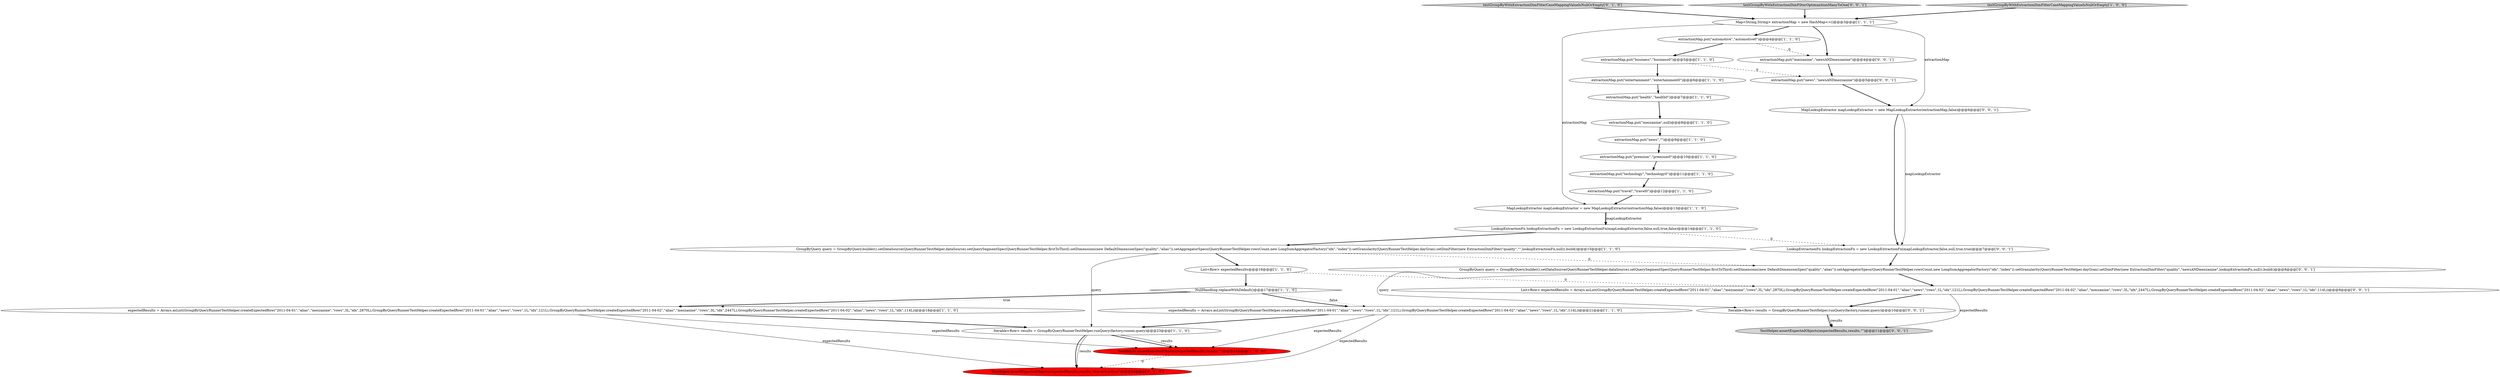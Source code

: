 digraph {
20 [style = filled, label = "testGroupByWithExtractionDimFilterCaseMappingValueIsNullOrEmpty['0', '1', '0']", fillcolor = lightgray, shape = diamond image = "AAA0AAABBB2BBB"];
21 [style = filled, label = "TestHelper.assertExpectedObjects(expectedResults,results,\"dim-extraction\")@@@24@@@['0', '1', '0']", fillcolor = red, shape = ellipse image = "AAA1AAABBB2BBB"];
15 [style = filled, label = "GroupByQuery query = GroupByQuery.builder().setDataSource(QueryRunnerTestHelper.dataSource).setQuerySegmentSpec(QueryRunnerTestHelper.firstToThird).setDimensions(new DefaultDimensionSpec(\"quality\",\"alias\")).setAggregatorSpecs(QueryRunnerTestHelper.rowsCount,new LongSumAggregatorFactory(\"idx\",\"index\")).setGranularity(QueryRunnerTestHelper.dayGran).setDimFilter(new ExtractionDimFilter(\"quality\",\"\",lookupExtractionFn,null)).build()@@@15@@@['1', '1', '0']", fillcolor = white, shape = ellipse image = "AAA0AAABBB1BBB"];
1 [style = filled, label = "extractionMap.put(\"business\",\"business0\")@@@5@@@['1', '1', '0']", fillcolor = white, shape = ellipse image = "AAA0AAABBB1BBB"];
0 [style = filled, label = "extractionMap.put(\"news\",\"\")@@@9@@@['1', '1', '0']", fillcolor = white, shape = ellipse image = "AAA0AAABBB1BBB"];
14 [style = filled, label = "LookupExtractionFn lookupExtractionFn = new LookupExtractionFn(mapLookupExtractor,false,null,true,false)@@@14@@@['1', '1', '0']", fillcolor = white, shape = ellipse image = "AAA0AAABBB1BBB"];
4 [style = filled, label = "extractionMap.put(\"entertainment\",\"entertainment0\")@@@6@@@['1', '1', '0']", fillcolor = white, shape = ellipse image = "AAA0AAABBB1BBB"];
5 [style = filled, label = "Iterable<Row> results = GroupByQueryRunnerTestHelper.runQuery(factory,runner,query)@@@23@@@['1', '1', '0']", fillcolor = white, shape = ellipse image = "AAA0AAABBB1BBB"];
3 [style = filled, label = "TestHelper.assertExpectedObjects(expectedResults,results,\"\")@@@24@@@['1', '0', '0']", fillcolor = red, shape = ellipse image = "AAA1AAABBB1BBB"];
23 [style = filled, label = "extractionMap.put(\"mezzanine\",\"newsANDmezzanine\")@@@4@@@['0', '0', '1']", fillcolor = white, shape = ellipse image = "AAA0AAABBB3BBB"];
25 [style = filled, label = "extractionMap.put(\"news\",\"newsANDmezzanine\")@@@5@@@['0', '0', '1']", fillcolor = white, shape = ellipse image = "AAA0AAABBB3BBB"];
9 [style = filled, label = "extractionMap.put(\"health\",\"health0\")@@@7@@@['1', '1', '0']", fillcolor = white, shape = ellipse image = "AAA0AAABBB1BBB"];
26 [style = filled, label = "List<Row> expectedResults = Arrays.asList(GroupByQueryRunnerTestHelper.createExpectedRow(\"2011-04-01\",\"alias\",\"mezzanine\",\"rows\",3L,\"idx\",2870L),GroupByQueryRunnerTestHelper.createExpectedRow(\"2011-04-01\",\"alias\",\"news\",\"rows\",1L,\"idx\",121L),GroupByQueryRunnerTestHelper.createExpectedRow(\"2011-04-02\",\"alias\",\"mezzanine\",\"rows\",3L,\"idx\",2447L),GroupByQueryRunnerTestHelper.createExpectedRow(\"2011-04-02\",\"alias\",\"news\",\"rows\",1L,\"idx\",114L))@@@9@@@['0', '0', '1']", fillcolor = white, shape = ellipse image = "AAA0AAABBB3BBB"];
11 [style = filled, label = "List<Row> expectedResults@@@16@@@['1', '1', '0']", fillcolor = white, shape = ellipse image = "AAA0AAABBB1BBB"];
24 [style = filled, label = "LookupExtractionFn lookupExtractionFn = new LookupExtractionFn(mapLookupExtractor,false,null,true,true)@@@7@@@['0', '0', '1']", fillcolor = white, shape = ellipse image = "AAA0AAABBB3BBB"];
19 [style = filled, label = "extractionMap.put(\"technology\",\"technology0\")@@@11@@@['1', '1', '0']", fillcolor = white, shape = ellipse image = "AAA0AAABBB1BBB"];
10 [style = filled, label = "MapLookupExtractor mapLookupExtractor = new MapLookupExtractor(extractionMap,false)@@@13@@@['1', '1', '0']", fillcolor = white, shape = ellipse image = "AAA0AAABBB1BBB"];
28 [style = filled, label = "testGroupByWithExtractionDimFilterOptimazitionManyToOne['0', '0', '1']", fillcolor = lightgray, shape = diamond image = "AAA0AAABBB3BBB"];
18 [style = filled, label = "testGroupByWithExtractionDimFilterCaseMappingValueIsNullOrEmpty['1', '0', '0']", fillcolor = lightgray, shape = diamond image = "AAA0AAABBB1BBB"];
17 [style = filled, label = "extractionMap.put(\"travel\",\"travel0\")@@@12@@@['1', '1', '0']", fillcolor = white, shape = ellipse image = "AAA0AAABBB1BBB"];
12 [style = filled, label = "extractionMap.put(\"automotive\",\"automotive0\")@@@4@@@['1', '1', '0']", fillcolor = white, shape = ellipse image = "AAA0AAABBB1BBB"];
27 [style = filled, label = "Iterable<Row> results = GroupByQueryRunnerTestHelper.runQuery(factory,runner,query)@@@10@@@['0', '0', '1']", fillcolor = white, shape = ellipse image = "AAA0AAABBB3BBB"];
16 [style = filled, label = "expectedResults = Arrays.asList(GroupByQueryRunnerTestHelper.createExpectedRow(\"2011-04-01\",\"alias\",\"news\",\"rows\",1L,\"idx\",121L),GroupByQueryRunnerTestHelper.createExpectedRow(\"2011-04-02\",\"alias\",\"news\",\"rows\",1L,\"idx\",114L))@@@21@@@['1', '1', '0']", fillcolor = white, shape = ellipse image = "AAA0AAABBB1BBB"];
22 [style = filled, label = "TestHelper.assertExpectedObjects(expectedResults,results,\"\")@@@11@@@['0', '0', '1']", fillcolor = lightgray, shape = ellipse image = "AAA0AAABBB3BBB"];
29 [style = filled, label = "MapLookupExtractor mapLookupExtractor = new MapLookupExtractor(extractionMap,false)@@@6@@@['0', '0', '1']", fillcolor = white, shape = ellipse image = "AAA0AAABBB3BBB"];
6 [style = filled, label = "extractionMap.put(\"mezzanine\",null)@@@8@@@['1', '1', '0']", fillcolor = white, shape = ellipse image = "AAA0AAABBB1BBB"];
7 [style = filled, label = "NullHandling.replaceWithDefault()@@@17@@@['1', '1', '0']", fillcolor = white, shape = diamond image = "AAA0AAABBB1BBB"];
30 [style = filled, label = "GroupByQuery query = GroupByQuery.builder().setDataSource(QueryRunnerTestHelper.dataSource).setQuerySegmentSpec(QueryRunnerTestHelper.firstToThird).setDimensions(new DefaultDimensionSpec(\"quality\",\"alias\")).setAggregatorSpecs(QueryRunnerTestHelper.rowsCount,new LongSumAggregatorFactory(\"idx\",\"index\")).setGranularity(QueryRunnerTestHelper.dayGran).setDimFilter(new ExtractionDimFilter(\"quality\",\"newsANDmezzanine\",lookupExtractionFn,null)).build()@@@8@@@['0', '0', '1']", fillcolor = white, shape = ellipse image = "AAA0AAABBB3BBB"];
2 [style = filled, label = "extractionMap.put(\"premium\",\"premium0\")@@@10@@@['1', '1', '0']", fillcolor = white, shape = ellipse image = "AAA0AAABBB1BBB"];
8 [style = filled, label = "Map<String,String> extractionMap = new HashMap<>()@@@3@@@['1', '1', '1']", fillcolor = white, shape = ellipse image = "AAA0AAABBB1BBB"];
13 [style = filled, label = "expectedResults = Arrays.asList(GroupByQueryRunnerTestHelper.createExpectedRow(\"2011-04-01\",\"alias\",\"mezzanine\",\"rows\",3L,\"idx\",2870L),GroupByQueryRunnerTestHelper.createExpectedRow(\"2011-04-01\",\"alias\",\"news\",\"rows\",1L,\"idx\",121L),GroupByQueryRunnerTestHelper.createExpectedRow(\"2011-04-02\",\"alias\",\"mezzanine\",\"rows\",3L,\"idx\",2447L),GroupByQueryRunnerTestHelper.createExpectedRow(\"2011-04-02\",\"alias\",\"news\",\"rows\",1L,\"idx\",114L))@@@18@@@['1', '1', '0']", fillcolor = white, shape = ellipse image = "AAA0AAABBB1BBB"];
7->13 [style = bold, label=""];
5->3 [style = bold, label=""];
4->9 [style = bold, label=""];
17->10 [style = bold, label=""];
13->3 [style = solid, label="expectedResults"];
23->25 [style = bold, label=""];
1->4 [style = bold, label=""];
14->24 [style = dashed, label="0"];
2->19 [style = bold, label=""];
12->23 [style = dashed, label="0"];
8->23 [style = bold, label=""];
16->21 [style = solid, label="expectedResults"];
8->29 [style = solid, label="extractionMap"];
10->14 [style = bold, label=""];
3->21 [style = dashed, label="0"];
16->3 [style = solid, label="expectedResults"];
7->13 [style = dotted, label="true"];
0->2 [style = bold, label=""];
30->26 [style = bold, label=""];
11->26 [style = dashed, label="0"];
5->21 [style = solid, label="results"];
15->30 [style = dashed, label="0"];
6->0 [style = bold, label=""];
19->17 [style = bold, label=""];
25->29 [style = bold, label=""];
27->22 [style = solid, label="results"];
12->1 [style = bold, label=""];
27->22 [style = bold, label=""];
9->6 [style = bold, label=""];
24->30 [style = bold, label=""];
5->21 [style = bold, label=""];
26->27 [style = bold, label=""];
20->8 [style = bold, label=""];
13->21 [style = solid, label="expectedResults"];
15->11 [style = bold, label=""];
7->16 [style = dotted, label="false"];
28->8 [style = bold, label=""];
7->16 [style = bold, label=""];
15->5 [style = solid, label="query"];
13->5 [style = bold, label=""];
16->5 [style = bold, label=""];
26->22 [style = solid, label="expectedResults"];
14->15 [style = bold, label=""];
18->8 [style = bold, label=""];
30->27 [style = solid, label="query"];
5->3 [style = solid, label="results"];
29->24 [style = solid, label="mapLookupExtractor"];
29->24 [style = bold, label=""];
1->25 [style = dashed, label="0"];
10->14 [style = solid, label="mapLookupExtractor"];
8->10 [style = solid, label="extractionMap"];
8->12 [style = bold, label=""];
11->7 [style = bold, label=""];
}
